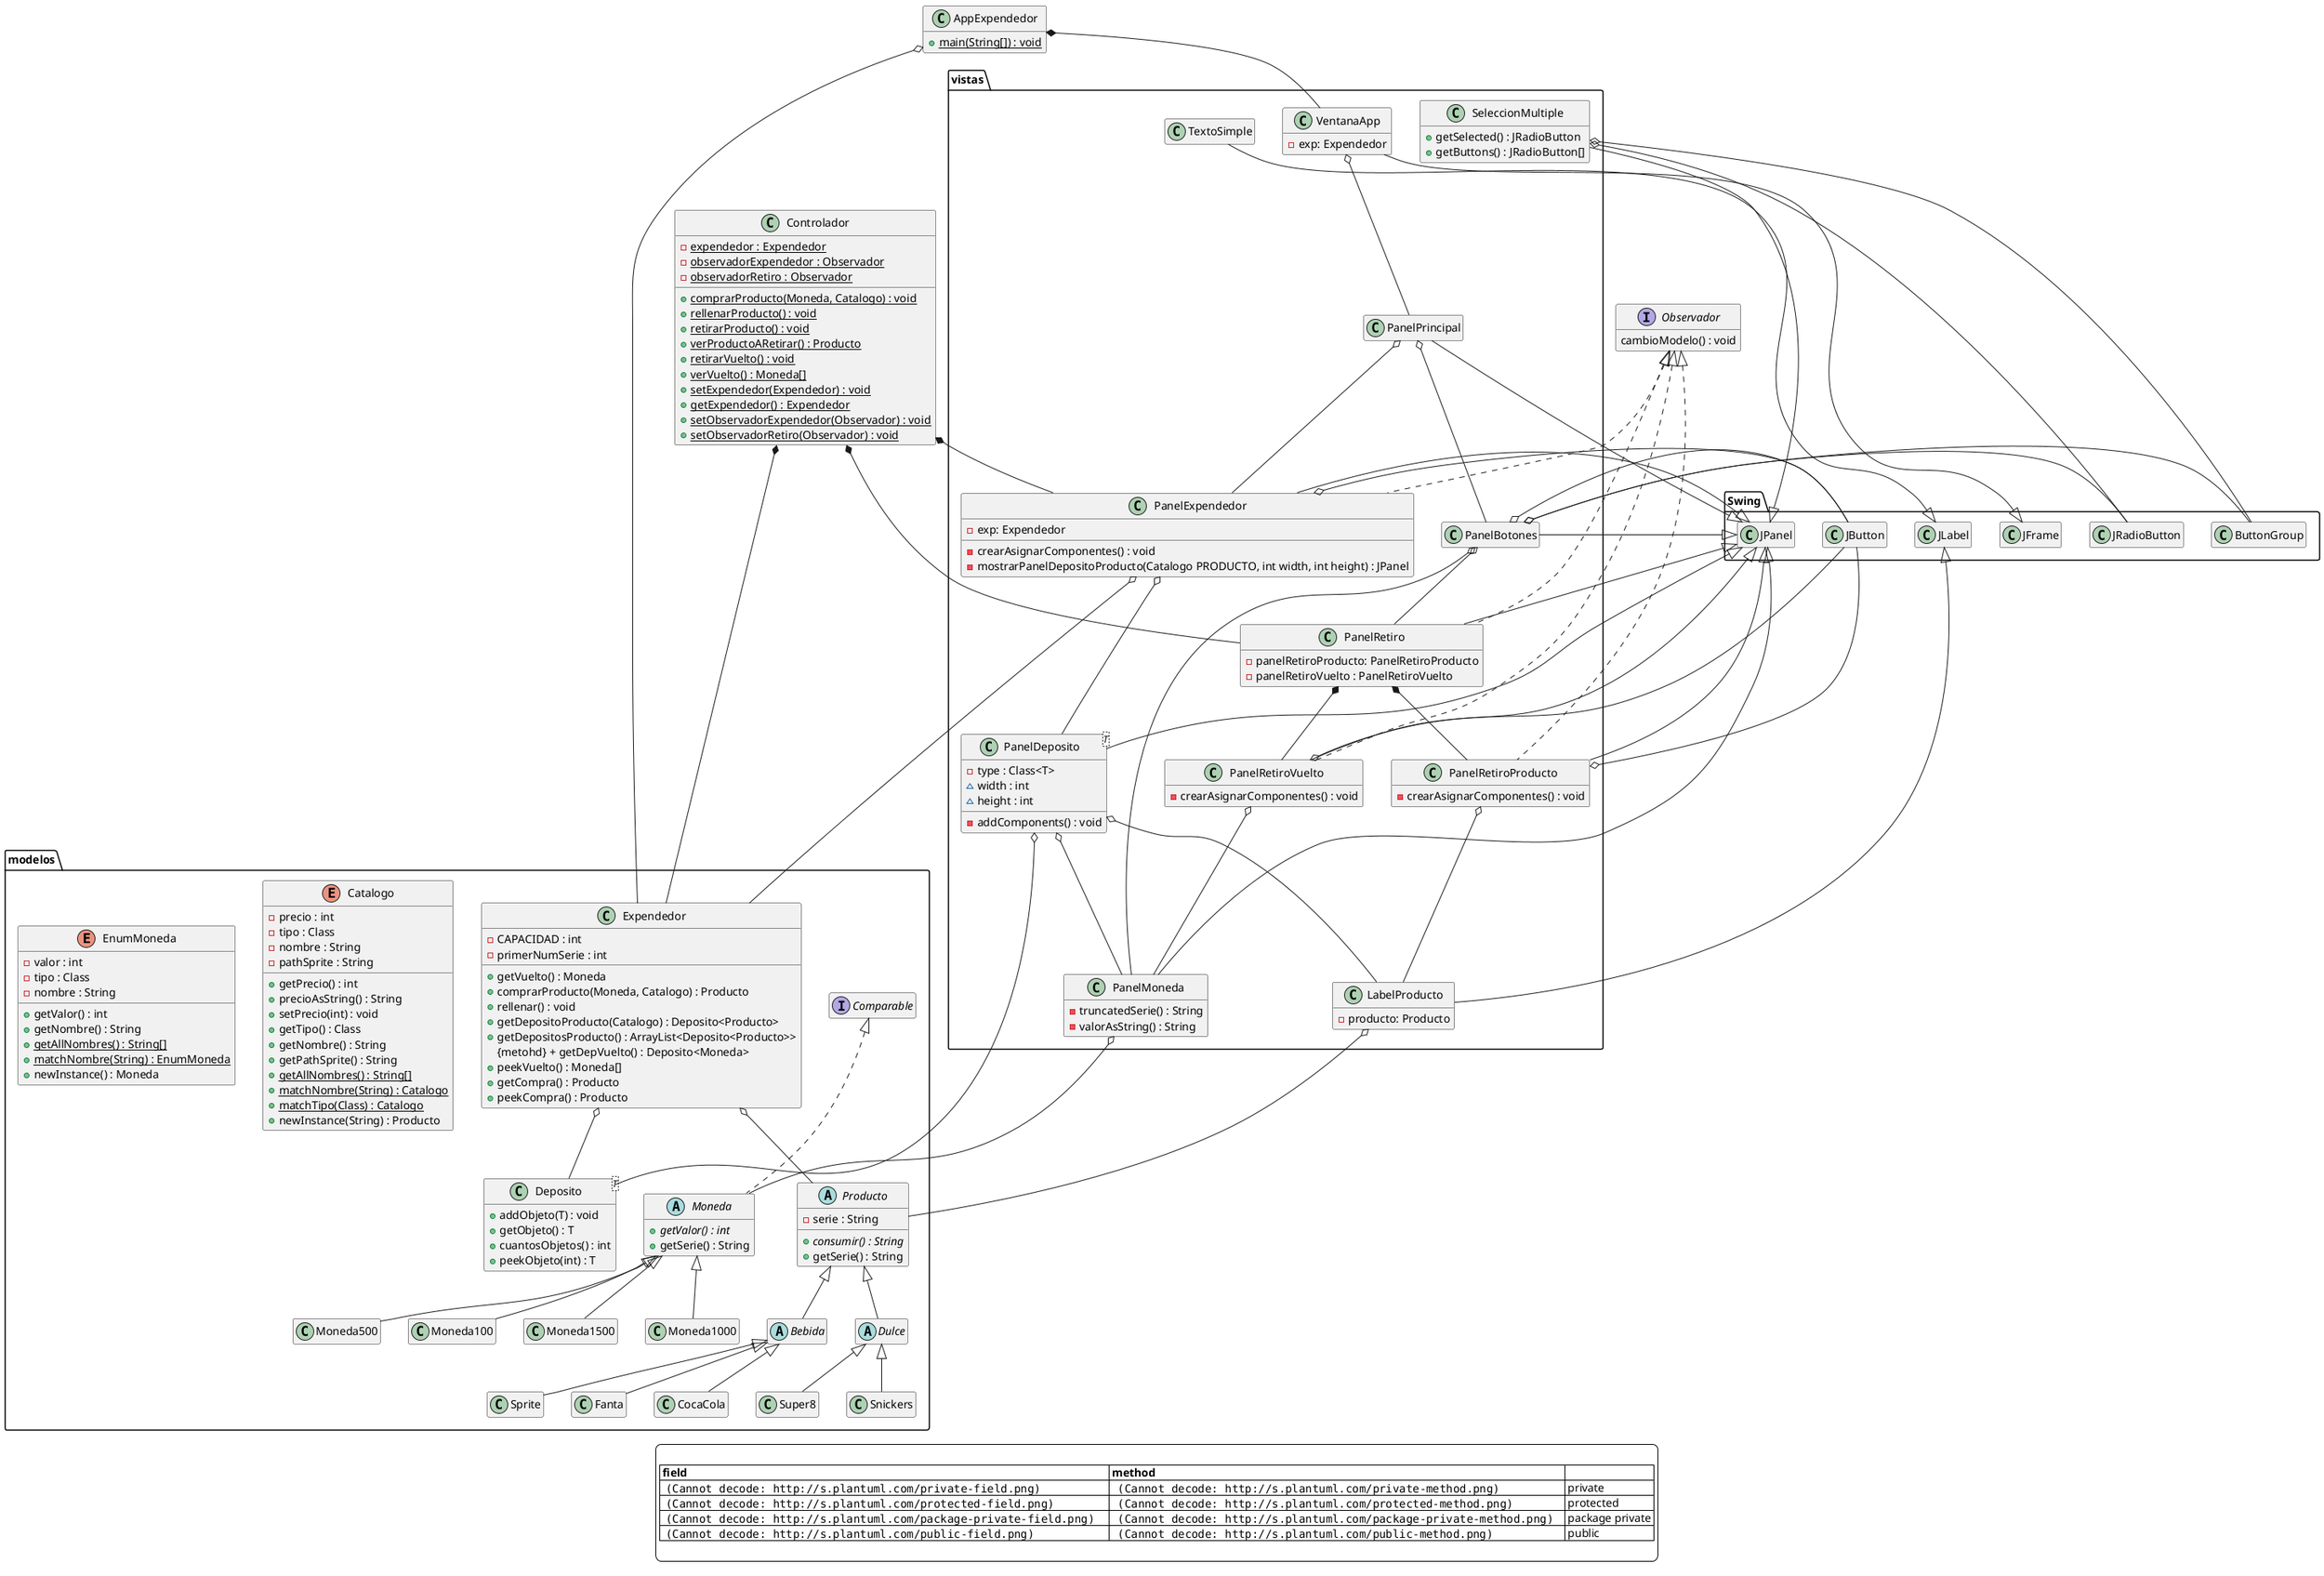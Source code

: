 @startuml
hide empty methods
hide empty fields

skinparam legendBackgroundColor #ffffff
legend

|= field |= method |=  |
|  <img:http://s.plantuml.com/private-field.png>     |   <img:http://s.plantuml.com/private-method.png>     | private |
|  <img:http://s.plantuml.com/protected-field.png>   |   <img:http://s.plantuml.com/protected-method.png>   | protected |
|  <img:http://s.plantuml.com/package-private-field.png>     |   <img:http://s.plantuml.com/package-private-method.png>    | package private |
|  <img:http://s.plantuml.com/public-field.png>     |   <img:http://s.plantuml.com/public-method.png>     | public |

endlegend


class AppExpendedor {
  {method} {static} + main(String[]) : void
}

interface Observador {
  {method} cambioModelo() : void
}

class Controlador {
  {field} {static} - expendedor : Expendedor
  {field} {static} - observadorExpendedor : Observador
  {field} {static} - observadorRetiro : Observador
  {method} {static} + comprarProducto(Moneda, Catalogo) : void
  {method} {static} + rellenarProducto() : void
  {method} {static} + retirarProducto() : void
  {method} {static} + verProductoARetirar() : Producto
  {method} {static} + retirarVuelto() : void
  {method} {static} + verVuelto() : Moneda[]
  {method} {static} + setExpendedor(Expendedor) : void
  {method} {static} + getExpendedor() : Expendedor
  {method} {static} + setObservadorExpendedor(Observador) : void
  {method} {static} + setObservadorRetiro(Observador) : void
}

package "modelos" {
  class Expendedor {
    {field} - CAPACIDAD : int
    {field} - primerNumSerie : int
    {method} + getVuelto() : Moneda
    {method} + comprarProducto(Moneda, Catalogo) : Producto
    {method} + rellenar() : void
    {method} + getDepositoProducto(Catalogo) : Deposito<Producto>
    {method} + getDepositosProducto() : ArrayList<Deposito<Producto>>
    {metohd} + getDepVuelto() : Deposito<Moneda>
    {method} + peekVuelto() : Moneda[]
    {method} + getCompra() : Producto
    {method} + peekCompra() : Producto
  }
  class Deposito<T> {
      {method} + addObjeto(T) : void 
      {method} + getObjeto() : T
      {method} + cuantosObjetos() : int
      {method} + peekObjeto(int) : T
  }
  abstract Moneda implements Comparable {
    {method} {abstract} + getValor() : int
    {method} + getSerie() : String
  }
  abstract Producto {
      {field} - serie : String
      {method} {abstract} + consumir() : String
      {method} + getSerie() : String
  }
  abstract Bebida {
  }
  abstract Dulce {
  }
  enum Catalogo {
      {field} - precio : int
      {field} - tipo : Class
      {field} - nombre : String
      {field} - pathSprite : String
      {method} + getPrecio() : int
      {method} + precioAsString() : String
      {method} + setPrecio(int) : void
      {method} + getTipo() : Class
      {method} + getNombre() : String
      {method} + getPathSprite() : String
      {method} {static} + getAllNombres() : String[]
      {method} {static} + matchNombre(String) : Catalogo
      {method} {static} + matchTipo(Class) : Catalogo
      {method} + newInstance(String) : Producto
  }
  enum EnumMoneda {
    {field} - valor : int
    {field} - tipo : Class
    {field} - nombre : String
    {method} + getValor() : int
    {method} + getNombre() : String
    {method} {static} + getAllNombres() : String[]
    {method} {static} + matchNombre(String) : EnumMoneda
    {method} + newInstance() : Moneda
  }

  class Moneda1500
  class Moneda1000
  class Moneda500
  class Moneda100

  class CocaCola
  class Sprite
  class Fanta

  class Snickers
  class Super8
}

package "vistas" {
  class VentanaApp {
    {field} - exp: Expendedor
  }
  class PanelPrincipal
  class PanelExpendedor {
    {field} - exp: Expendedor
    {method} - crearAsignarComponentes() : void
    {method} - mostrarPanelDepositoProducto(Catalogo PRODUCTO, int width, int height) : JPanel
  }
  class PanelDeposito<T> {
    {field} - type : Class<T>
    {field} ~ width : int
    {field} ~ height : int
    {method} - addComponents() : void
  }
  class LabelProducto {
    {field} - producto: Producto
  }
  class PanelMoneda {
    {method} - truncatedSerie() : String
    {method} - valorAsString() : String
  }
  class TextoSimple
  class PanelBotones
  class SeleccionMultiple {
    {method} + getSelected() : JRadioButton
    {method} + getButtons() : JRadioButton[]
  }
  class PanelRetiro {
    {field} - panelRetiroProducto: PanelRetiroProducto
    {field} - panelRetiroVuelto : PanelRetiroVuelto
  }
  class PanelRetiroProducto {
    {method} - crearAsignarComponentes() : void
  }
  class PanelRetiroVuelto {
    {method} - crearAsignarComponentes() : void
  }
}

package "Swing" {
  class JFrame
  class JPanel
  class JLabel
  class JButton
  class JRadioButton
  class ButtonGroup
}

' Dependencias
'Expendedor ..> Producto
'Expendedor ..> Moneda
'Expendedor ..> Catalogo

'PanelBotones ..> EnumMoneda
'PanelBotones ..> Moneda
'PanelBotones ..> Catalogo

'PanelRetiroVuelto ..> Moneda
'PanelRetiroProducto ..> Producto

'PanelExpendedor ..> Controlador
'PanelBotones ..> Controlador
'PanelRetiroVuelto ..> Controlador
'PanelRetiro ..> Controlador

' Asociaciones y Agregaciones
Expendedor o-- Deposito
Expendedor o-- Producto

AppExpendedor o-- Expendedor
VentanaApp o-- PanelPrincipal

PanelPrincipal o-- PanelExpendedor
PanelPrincipal o-- PanelBotones

PanelExpendedor o-- Expendedor
PanelExpendedor o-- PanelDeposito

PanelBotones o-- PanelMoneda
PanelBotones o-- PanelRetiro

PanelRetiroVuelto o-- PanelMoneda
PanelRetiroProducto o-- LabelProducto

PanelDeposito o-- PanelMoneda
PanelDeposito o-- LabelProducto

PanelMoneda o-- Moneda
LabelProducto o-- Producto
PanelDeposito o-- Deposito


' Composiciones
AppExpendedor *-- VentanaApp

Controlador *-- PanelRetiro
Controlador *-- PanelExpendedor
Controlador *-- Expendedor

PanelRetiro *-- PanelRetiroProducto
PanelRetiro *-- PanelRetiroVuelto

' Herencias Producto
Producto <|-- Bebida
Producto <|-- Dulce
Bebida <|-- CocaCola
Bebida <|-- Sprite
Bebida <|-- Fanta 
Dulce <|-- Snickers
Dulce <|-- Super8

' Herencias Moneda
Moneda <|-- Moneda100
Moneda <|-- Moneda500
Moneda <|-- Moneda1000
Moneda <|-- Moneda1500

' Implementaciones
Observador <|.. PanelExpendedor
Observador <|.. PanelRetiro
Observador <|.. PanelRetiroProducto
Observador <|.. PanelRetiroVuelto

' Swing
JFrame <|-- VentanaApp
JPanel <|-- PanelPrincipal

JPanel <|-- PanelExpendedor
PanelExpendedor o-- JButton

JPanel <|-- PanelBotones
PanelBotones o-- JButton
PanelBotones o-- JRadioButton
PanelBotones o-- ButtonGroup

JPanel <|-- PanelRetiro
JPanel <|-- PanelRetiroProducto
JPanel <|-- PanelRetiroVuelto
PanelRetiroVuelto o-- JButton
PanelRetiroProducto o-- JButton

JPanel <|-- PanelMoneda
JLabel <|-- LabelProducto
JPanel <|-- PanelDeposito
JLabel <|-- TextoSimple

JPanel <|-- SeleccionMultiple
SeleccionMultiple o-- JRadioButton
SeleccionMultiple o-- ButtonGroup
@enduml